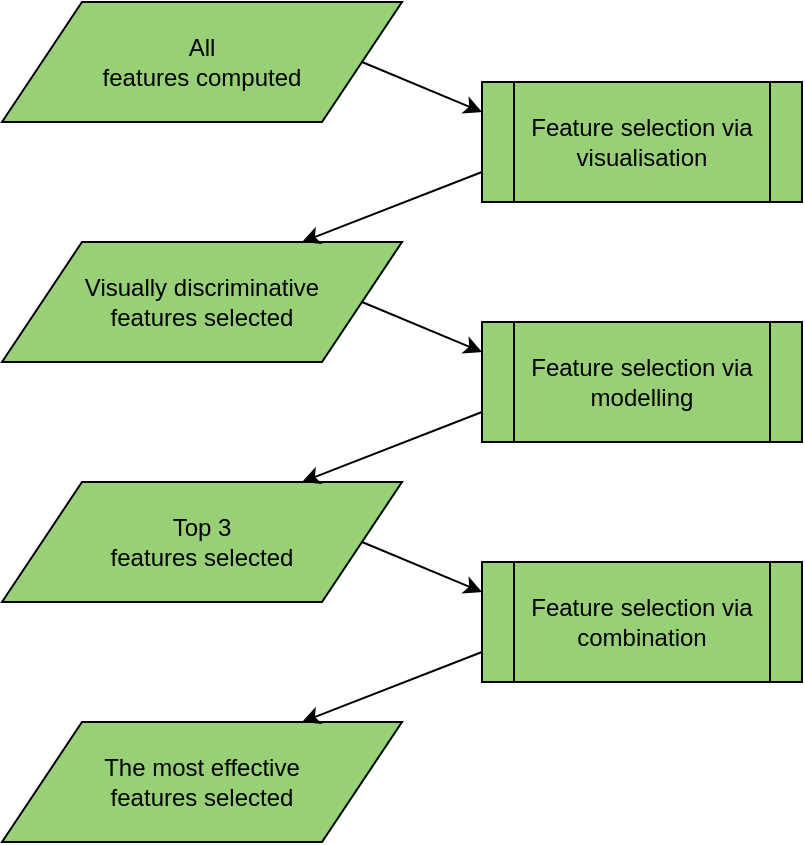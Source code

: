 <mxfile version="11.1.4" type="device"><diagram id="UvVkEDSMfjcDfdJc-fcZ" name="Page-1"><mxGraphModel dx="1055" dy="565" grid="1" gridSize="10" guides="1" tooltips="1" connect="1" arrows="1" fold="1" page="1" pageScale="1" pageWidth="827" pageHeight="1169" math="0" shadow="0"><root><mxCell id="0"/><mxCell id="1" parent="0"/><mxCell id="ymgqbUi7Wo9pHG0jVWmn-11" value="All&lt;br&gt;features computed" style="shape=parallelogram;perimeter=parallelogramPerimeter;whiteSpace=wrap;html=1;fillColor=#97D077;" parent="1" vertex="1"><mxGeometry x="160" y="40" width="200" height="60" as="geometry"/></mxCell><mxCell id="ymgqbUi7Wo9pHG0jVWmn-12" value="Feature selection via&lt;br&gt;visualisation" style="shape=process;whiteSpace=wrap;html=1;backgroundOutline=1;fillColor=#97D077;" parent="1" vertex="1"><mxGeometry x="400" y="80" width="160" height="60" as="geometry"/></mxCell><mxCell id="ymgqbUi7Wo9pHG0jVWmn-13" value="Visually discriminative&lt;br&gt;features selected" style="shape=parallelogram;perimeter=parallelogramPerimeter;whiteSpace=wrap;html=1;fillColor=#97D077;" parent="1" vertex="1"><mxGeometry x="160" y="160" width="200" height="60" as="geometry"/></mxCell><mxCell id="ymgqbUi7Wo9pHG0jVWmn-14" value="Feature selection via&lt;br&gt;modelling" style="shape=process;whiteSpace=wrap;html=1;backgroundOutline=1;fillColor=#97D077;" parent="1" vertex="1"><mxGeometry x="400" y="200" width="160" height="60" as="geometry"/></mxCell><mxCell id="ymgqbUi7Wo9pHG0jVWmn-15" value="Top 3&lt;br&gt;features selected" style="shape=parallelogram;perimeter=parallelogramPerimeter;whiteSpace=wrap;html=1;fillColor=#97D077;" parent="1" vertex="1"><mxGeometry x="160" y="280" width="200" height="60" as="geometry"/></mxCell><mxCell id="ymgqbUi7Wo9pHG0jVWmn-16" value="Feature selection via&lt;br&gt;combination" style="shape=process;whiteSpace=wrap;html=1;backgroundOutline=1;fillColor=#97D077;" parent="1" vertex="1"><mxGeometry x="400" y="320" width="160" height="60" as="geometry"/></mxCell><mxCell id="ymgqbUi7Wo9pHG0jVWmn-17" value="The most effective&lt;br&gt;features selected" style="shape=parallelogram;perimeter=parallelogramPerimeter;whiteSpace=wrap;html=1;fillColor=#97D077;" parent="1" vertex="1"><mxGeometry x="160" y="400" width="200" height="60" as="geometry"/></mxCell><mxCell id="ymgqbUi7Wo9pHG0jVWmn-20" value="" style="endArrow=classic;html=1;exitX=1;exitY=0.5;exitDx=0;exitDy=0;entryX=0;entryY=0.25;entryDx=0;entryDy=0;" parent="1" source="ymgqbUi7Wo9pHG0jVWmn-11" target="ymgqbUi7Wo9pHG0jVWmn-12" edge="1"><mxGeometry width="50" height="50" relative="1" as="geometry"><mxPoint x="160" y="530" as="sourcePoint"/><mxPoint x="210" y="480" as="targetPoint"/></mxGeometry></mxCell><mxCell id="ymgqbUi7Wo9pHG0jVWmn-21" value="" style="endArrow=classic;html=1;exitX=0;exitY=0.75;exitDx=0;exitDy=0;entryX=0.75;entryY=0;entryDx=0;entryDy=0;" parent="1" source="ymgqbUi7Wo9pHG0jVWmn-12" target="ymgqbUi7Wo9pHG0jVWmn-13" edge="1"><mxGeometry width="50" height="50" relative="1" as="geometry"><mxPoint x="160" y="530" as="sourcePoint"/><mxPoint x="210" y="480" as="targetPoint"/></mxGeometry></mxCell><mxCell id="ymgqbUi7Wo9pHG0jVWmn-22" value="" style="endArrow=classic;html=1;exitX=1;exitY=0.5;exitDx=0;exitDy=0;entryX=0;entryY=0.25;entryDx=0;entryDy=0;" parent="1" source="ymgqbUi7Wo9pHG0jVWmn-13" target="ymgqbUi7Wo9pHG0jVWmn-14" edge="1"><mxGeometry width="50" height="50" relative="1" as="geometry"><mxPoint x="160" y="530" as="sourcePoint"/><mxPoint x="210" y="480" as="targetPoint"/></mxGeometry></mxCell><mxCell id="ymgqbUi7Wo9pHG0jVWmn-23" value="" style="endArrow=classic;html=1;exitX=0;exitY=0.75;exitDx=0;exitDy=0;entryX=0.75;entryY=0;entryDx=0;entryDy=0;" parent="1" source="ymgqbUi7Wo9pHG0jVWmn-14" target="ymgqbUi7Wo9pHG0jVWmn-15" edge="1"><mxGeometry width="50" height="50" relative="1" as="geometry"><mxPoint x="160" y="530" as="sourcePoint"/><mxPoint x="210" y="480" as="targetPoint"/></mxGeometry></mxCell><mxCell id="ymgqbUi7Wo9pHG0jVWmn-24" value="" style="endArrow=classic;html=1;exitX=1;exitY=0.5;exitDx=0;exitDy=0;entryX=0;entryY=0.25;entryDx=0;entryDy=0;" parent="1" source="ymgqbUi7Wo9pHG0jVWmn-15" target="ymgqbUi7Wo9pHG0jVWmn-16" edge="1"><mxGeometry width="50" height="50" relative="1" as="geometry"><mxPoint x="160" y="530" as="sourcePoint"/><mxPoint x="210" y="480" as="targetPoint"/></mxGeometry></mxCell><mxCell id="ymgqbUi7Wo9pHG0jVWmn-25" value="" style="endArrow=classic;html=1;exitX=0;exitY=0.75;exitDx=0;exitDy=0;entryX=0.75;entryY=0;entryDx=0;entryDy=0;" parent="1" source="ymgqbUi7Wo9pHG0jVWmn-16" target="ymgqbUi7Wo9pHG0jVWmn-17" edge="1"><mxGeometry width="50" height="50" relative="1" as="geometry"><mxPoint x="160" y="530" as="sourcePoint"/><mxPoint x="210" y="480" as="targetPoint"/></mxGeometry></mxCell></root></mxGraphModel></diagram></mxfile>